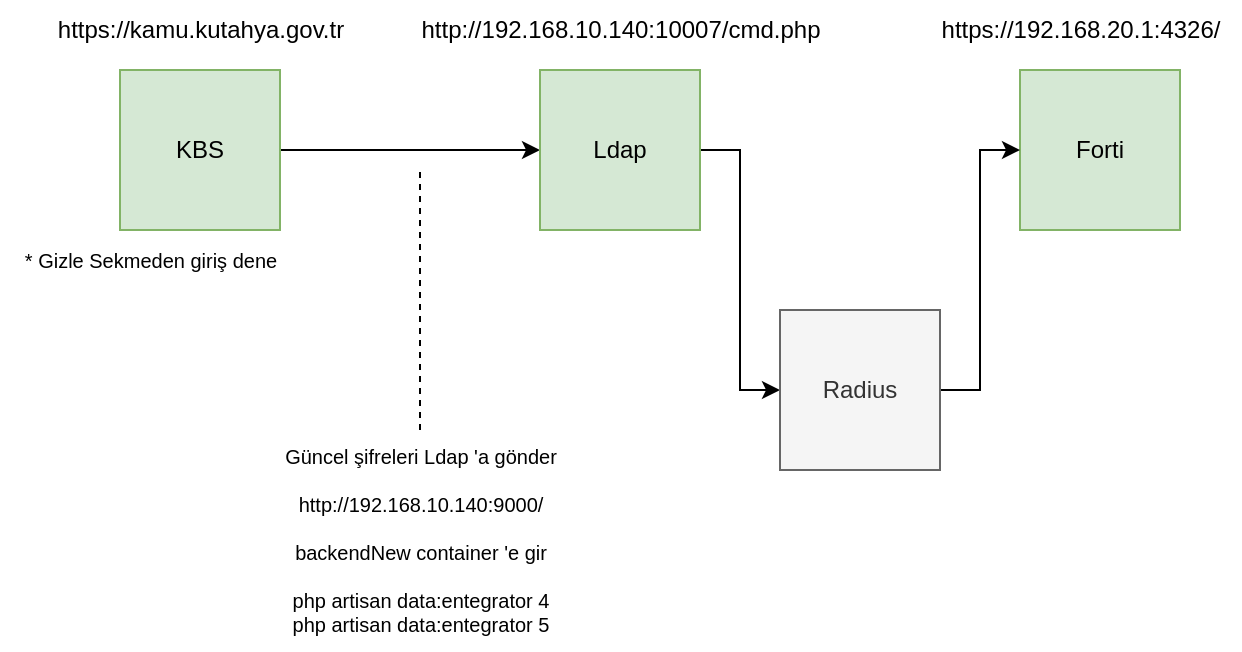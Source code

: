 <mxfile version="20.8.1" type="github">
  <diagram id="n8Z6SS6ofK7uxzqAPtRN" name="Page-1">
    <mxGraphModel dx="848" dy="605" grid="1" gridSize="10" guides="1" tooltips="1" connect="1" arrows="1" fold="1" page="1" pageScale="1" pageWidth="850" pageHeight="1100" math="0" shadow="0">
      <root>
        <mxCell id="0" />
        <mxCell id="1" parent="0" />
        <mxCell id="UQOwW32ChrhTyCgGbpYT-5" style="edgeStyle=orthogonalEdgeStyle;rounded=0;orthogonalLoop=1;jettySize=auto;html=1;exitX=1;exitY=0.5;exitDx=0;exitDy=0;entryX=0;entryY=0.5;entryDx=0;entryDy=0;" edge="1" parent="1" source="UQOwW32ChrhTyCgGbpYT-1" target="UQOwW32ChrhTyCgGbpYT-2">
          <mxGeometry relative="1" as="geometry" />
        </mxCell>
        <mxCell id="UQOwW32ChrhTyCgGbpYT-1" value="KBS" style="whiteSpace=wrap;html=1;aspect=fixed;fillColor=#d5e8d4;strokeColor=#82b366;" vertex="1" parent="1">
          <mxGeometry x="100" y="160" width="80" height="80" as="geometry" />
        </mxCell>
        <mxCell id="UQOwW32ChrhTyCgGbpYT-10" style="edgeStyle=orthogonalEdgeStyle;rounded=0;orthogonalLoop=1;jettySize=auto;html=1;exitX=1;exitY=0.5;exitDx=0;exitDy=0;entryX=0;entryY=0.5;entryDx=0;entryDy=0;" edge="1" parent="1" source="UQOwW32ChrhTyCgGbpYT-2" target="UQOwW32ChrhTyCgGbpYT-4">
          <mxGeometry relative="1" as="geometry" />
        </mxCell>
        <mxCell id="UQOwW32ChrhTyCgGbpYT-2" value="Ldap" style="whiteSpace=wrap;html=1;aspect=fixed;fillColor=#d5e8d4;strokeColor=#82b366;" vertex="1" parent="1">
          <mxGeometry x="310" y="160" width="80" height="80" as="geometry" />
        </mxCell>
        <mxCell id="UQOwW32ChrhTyCgGbpYT-3" value="Forti" style="whiteSpace=wrap;html=1;aspect=fixed;fillColor=#d5e8d4;strokeColor=#82b366;" vertex="1" parent="1">
          <mxGeometry x="550" y="160" width="80" height="80" as="geometry" />
        </mxCell>
        <mxCell id="UQOwW32ChrhTyCgGbpYT-11" style="edgeStyle=orthogonalEdgeStyle;rounded=0;orthogonalLoop=1;jettySize=auto;html=1;exitX=1;exitY=0.5;exitDx=0;exitDy=0;entryX=0;entryY=0.5;entryDx=0;entryDy=0;" edge="1" parent="1" source="UQOwW32ChrhTyCgGbpYT-4" target="UQOwW32ChrhTyCgGbpYT-3">
          <mxGeometry relative="1" as="geometry" />
        </mxCell>
        <mxCell id="UQOwW32ChrhTyCgGbpYT-4" value="Radius" style="whiteSpace=wrap;html=1;aspect=fixed;fillColor=#f5f5f5;strokeColor=#666666;fontColor=#333333;" vertex="1" parent="1">
          <mxGeometry x="430" y="280" width="80" height="80" as="geometry" />
        </mxCell>
        <mxCell id="UQOwW32ChrhTyCgGbpYT-7" value="https://kamu.kutahya.gov.tr" style="text;html=1;align=center;verticalAlign=middle;resizable=0;points=[];autosize=1;strokeColor=none;fillColor=none;" vertex="1" parent="1">
          <mxGeometry x="55" y="125" width="170" height="30" as="geometry" />
        </mxCell>
        <mxCell id="UQOwW32ChrhTyCgGbpYT-8" value="http://192.168.10.140:10007/cmd.php" style="text;html=1;align=center;verticalAlign=middle;resizable=0;points=[];autosize=1;strokeColor=none;fillColor=none;" vertex="1" parent="1">
          <mxGeometry x="240" y="125" width="220" height="30" as="geometry" />
        </mxCell>
        <mxCell id="UQOwW32ChrhTyCgGbpYT-9" value="https://192.168.20.1:4326/" style="text;html=1;align=center;verticalAlign=middle;resizable=0;points=[];autosize=1;strokeColor=none;fillColor=none;" vertex="1" parent="1">
          <mxGeometry x="500" y="125" width="160" height="30" as="geometry" />
        </mxCell>
        <mxCell id="UQOwW32ChrhTyCgGbpYT-12" value="* Gizle Sekmeden giriş dene" style="text;html=1;align=center;verticalAlign=middle;resizable=0;points=[];autosize=1;strokeColor=none;fillColor=none;fontSize=10;" vertex="1" parent="1">
          <mxGeometry x="40" y="240" width="150" height="30" as="geometry" />
        </mxCell>
        <mxCell id="UQOwW32ChrhTyCgGbpYT-14" style="edgeStyle=orthogonalEdgeStyle;rounded=0;orthogonalLoop=1;jettySize=auto;html=1;fontSize=10;endArrow=none;endFill=0;dashed=1;" edge="1" parent="1" source="UQOwW32ChrhTyCgGbpYT-13">
          <mxGeometry relative="1" as="geometry">
            <mxPoint x="250" y="210" as="targetPoint" />
          </mxGeometry>
        </mxCell>
        <mxCell id="UQOwW32ChrhTyCgGbpYT-13" value="Güncel şifreleri Ldap &#39;a gönder&lt;br&gt;&lt;br&gt;http://192.168.10.140:9000/&lt;br&gt;&lt;br&gt;backendNew container &#39;e gir&lt;br&gt;&lt;br style=&quot;border-color: var(--border-color);&quot;&gt;php artisan data:entegrator 4&lt;br style=&quot;border-color: var(--border-color);&quot;&gt;php artisan data:entegrator 5" style="text;html=1;align=center;verticalAlign=middle;resizable=0;points=[];autosize=1;strokeColor=none;fillColor=none;fontSize=10;" vertex="1" parent="1">
          <mxGeometry x="170" y="340" width="160" height="110" as="geometry" />
        </mxCell>
      </root>
    </mxGraphModel>
  </diagram>
</mxfile>

